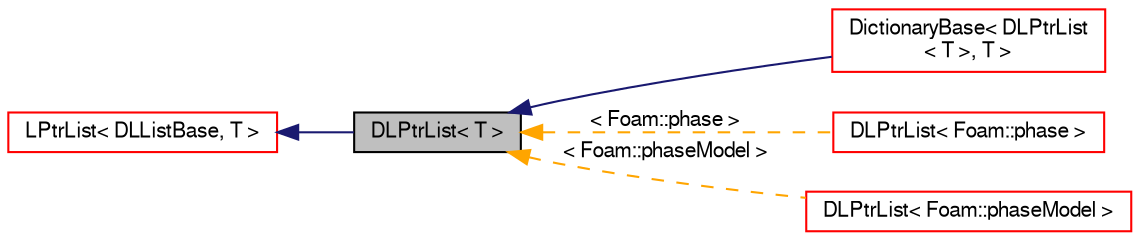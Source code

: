 digraph "DLPtrList&lt; T &gt;"
{
  bgcolor="transparent";
  edge [fontname="FreeSans",fontsize="10",labelfontname="FreeSans",labelfontsize="10"];
  node [fontname="FreeSans",fontsize="10",shape=record];
  rankdir="LR";
  Node0 [label="DLPtrList\< T \>",height=0.2,width=0.4,color="black", fillcolor="grey75", style="filled", fontcolor="black"];
  Node1 -> Node0 [dir="back",color="midnightblue",fontsize="10",style="solid",fontname="FreeSans"];
  Node1 [label="LPtrList\< DLListBase, T \>",height=0.2,width=0.4,color="red",URL="$a25778.html"];
  Node0 -> Node8 [dir="back",color="midnightblue",fontsize="10",style="solid",fontname="FreeSans"];
  Node8 [label="DictionaryBase\< DLPtrList\l\< T \>, T \>",height=0.2,width=0.4,color="red",URL="$a25670.html"];
  Node0 -> Node12 [dir="back",color="orange",fontsize="10",style="dashed",label=" \< Foam::phase \>" ,fontname="FreeSans"];
  Node12 [label="DLPtrList\< Foam::phase \>",height=0.2,width=0.4,color="red",URL="$a25846.html"];
  Node0 -> Node14 [dir="back",color="orange",fontsize="10",style="dashed",label=" \< Foam::phaseModel \>" ,fontname="FreeSans"];
  Node14 [label="DLPtrList\< Foam::phaseModel \>",height=0.2,width=0.4,color="red",URL="$a25846.html"];
}
